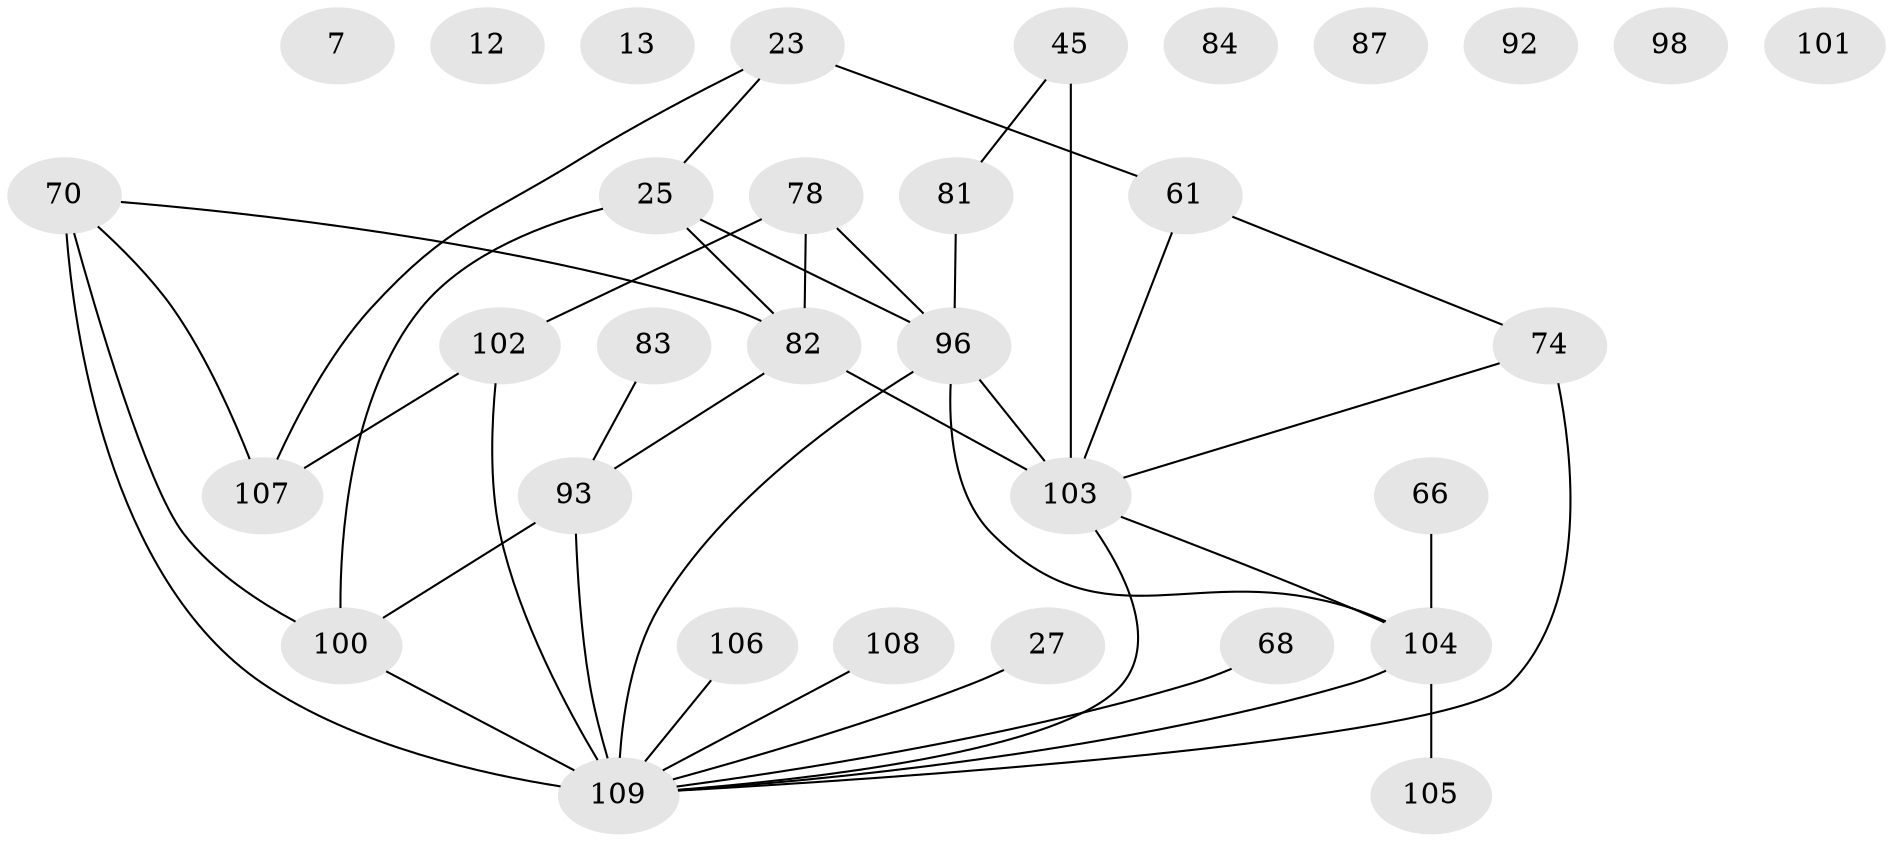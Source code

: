 // original degree distribution, {2: 0.26605504587155965, 5: 0.045871559633027525, 1: 0.1834862385321101, 0: 0.05504587155963303, 3: 0.24770642201834864, 6: 0.07339449541284404, 4: 0.11926605504587157, 8: 0.009174311926605505}
// Generated by graph-tools (version 1.1) at 2025/42/03/04/25 21:42:20]
// undirected, 32 vertices, 40 edges
graph export_dot {
graph [start="1"]
  node [color=gray90,style=filled];
  7;
  12;
  13;
  23;
  25;
  27;
  45;
  61 [super="+21"];
  66;
  68;
  70 [super="+35"];
  74 [super="+28"];
  78 [super="+56"];
  81;
  82 [super="+75+39"];
  83;
  84;
  87;
  92 [super="+43"];
  93 [super="+53"];
  96 [super="+8+29+72+94"];
  98 [super="+55"];
  100 [super="+89+60"];
  101;
  102 [super="+76+37"];
  103 [super="+99+57+90"];
  104 [super="+49+64+88+95+79"];
  105 [super="+86"];
  106 [super="+97"];
  107 [super="+73"];
  108 [super="+59"];
  109 [super="+50+44+91+69"];
  23 -- 25;
  23 -- 61 [weight=2];
  23 -- 107;
  25 -- 96;
  25 -- 82;
  25 -- 100;
  27 -- 109;
  45 -- 81;
  45 -- 103 [weight=2];
  61 -- 74 [weight=2];
  61 -- 103;
  66 -- 104;
  68 -- 109;
  70 -- 107;
  70 -- 109 [weight=5];
  70 -- 82;
  70 -- 100;
  74 -- 109 [weight=4];
  74 -- 103;
  78 -- 96;
  78 -- 102;
  78 -- 82;
  81 -- 96;
  82 -- 93 [weight=2];
  82 -- 103 [weight=2];
  83 -- 93;
  93 -- 109 [weight=3];
  93 -- 100 [weight=2];
  96 -- 109 [weight=3];
  96 -- 103 [weight=5];
  96 -- 104 [weight=2];
  100 -- 109 [weight=3];
  102 -- 107;
  102 -- 109 [weight=2];
  103 -- 109;
  103 -- 104;
  104 -- 109 [weight=3];
  104 -- 105;
  106 -- 109 [weight=2];
  108 -- 109;
}
